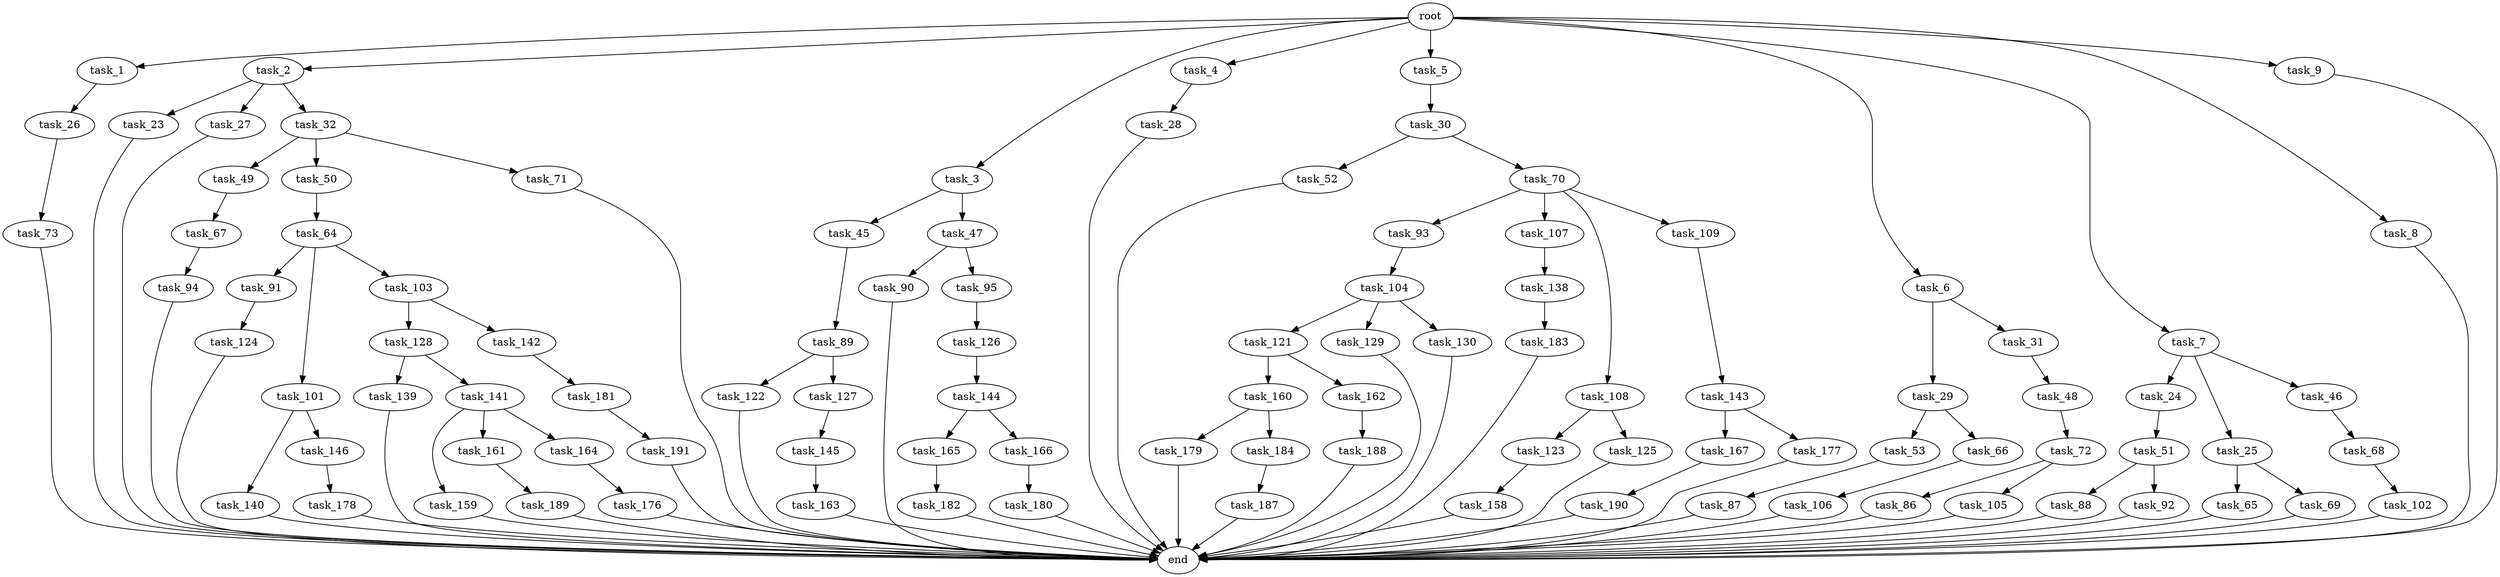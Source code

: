 digraph G {
  root [size="0.000000"];
  task_1 [size="1.024000"];
  task_2 [size="1.024000"];
  task_3 [size="1.024000"];
  task_4 [size="1.024000"];
  task_5 [size="1.024000"];
  task_6 [size="1.024000"];
  task_7 [size="1.024000"];
  task_8 [size="1.024000"];
  task_9 [size="1.024000"];
  task_23 [size="420906795.008000"];
  task_24 [size="137438953.472000"];
  task_25 [size="137438953.472000"];
  task_26 [size="695784701.952000"];
  task_27 [size="420906795.008000"];
  task_28 [size="420906795.008000"];
  task_29 [size="137438953.472000"];
  task_30 [size="420906795.008000"];
  task_31 [size="137438953.472000"];
  task_32 [size="420906795.008000"];
  task_45 [size="77309411.328000"];
  task_46 [size="137438953.472000"];
  task_47 [size="77309411.328000"];
  task_48 [size="695784701.952000"];
  task_49 [size="77309411.328000"];
  task_50 [size="77309411.328000"];
  task_51 [size="549755813.888000"];
  task_52 [size="549755813.888000"];
  task_53 [size="695784701.952000"];
  task_64 [size="309237645.312000"];
  task_65 [size="137438953.472000"];
  task_66 [size="695784701.952000"];
  task_67 [size="309237645.312000"];
  task_68 [size="137438953.472000"];
  task_69 [size="137438953.472000"];
  task_70 [size="549755813.888000"];
  task_71 [size="77309411.328000"];
  task_72 [size="695784701.952000"];
  task_73 [size="34359738.368000"];
  task_86 [size="695784701.952000"];
  task_87 [size="549755813.888000"];
  task_88 [size="549755813.888000"];
  task_89 [size="214748364.800000"];
  task_90 [size="420906795.008000"];
  task_91 [size="420906795.008000"];
  task_92 [size="549755813.888000"];
  task_93 [size="420906795.008000"];
  task_94 [size="549755813.888000"];
  task_95 [size="420906795.008000"];
  task_101 [size="420906795.008000"];
  task_102 [size="137438953.472000"];
  task_103 [size="420906795.008000"];
  task_104 [size="214748364.800000"];
  task_105 [size="695784701.952000"];
  task_106 [size="214748364.800000"];
  task_107 [size="420906795.008000"];
  task_108 [size="420906795.008000"];
  task_109 [size="420906795.008000"];
  task_121 [size="695784701.952000"];
  task_122 [size="549755813.888000"];
  task_123 [size="34359738.368000"];
  task_124 [size="549755813.888000"];
  task_125 [size="34359738.368000"];
  task_126 [size="858993459.200000"];
  task_127 [size="549755813.888000"];
  task_128 [size="309237645.312000"];
  task_129 [size="695784701.952000"];
  task_130 [size="695784701.952000"];
  task_138 [size="214748364.800000"];
  task_139 [size="214748364.800000"];
  task_140 [size="34359738.368000"];
  task_141 [size="214748364.800000"];
  task_142 [size="309237645.312000"];
  task_143 [size="214748364.800000"];
  task_144 [size="34359738.368000"];
  task_145 [size="549755813.888000"];
  task_146 [size="34359738.368000"];
  task_158 [size="858993459.200000"];
  task_159 [size="214748364.800000"];
  task_160 [size="137438953.472000"];
  task_161 [size="214748364.800000"];
  task_162 [size="137438953.472000"];
  task_163 [size="309237645.312000"];
  task_164 [size="214748364.800000"];
  task_165 [size="137438953.472000"];
  task_166 [size="137438953.472000"];
  task_167 [size="858993459.200000"];
  task_176 [size="137438953.472000"];
  task_177 [size="858993459.200000"];
  task_178 [size="420906795.008000"];
  task_179 [size="695784701.952000"];
  task_180 [size="137438953.472000"];
  task_181 [size="137438953.472000"];
  task_182 [size="420906795.008000"];
  task_183 [size="858993459.200000"];
  task_184 [size="695784701.952000"];
  task_187 [size="309237645.312000"];
  task_188 [size="214748364.800000"];
  task_189 [size="77309411.328000"];
  task_190 [size="214748364.800000"];
  task_191 [size="34359738.368000"];
  end [size="0.000000"];

  root -> task_1 [size="1.000000"];
  root -> task_2 [size="1.000000"];
  root -> task_3 [size="1.000000"];
  root -> task_4 [size="1.000000"];
  root -> task_5 [size="1.000000"];
  root -> task_6 [size="1.000000"];
  root -> task_7 [size="1.000000"];
  root -> task_8 [size="1.000000"];
  root -> task_9 [size="1.000000"];
  task_1 -> task_26 [size="679477248.000000"];
  task_2 -> task_23 [size="411041792.000000"];
  task_2 -> task_27 [size="411041792.000000"];
  task_2 -> task_32 [size="411041792.000000"];
  task_3 -> task_45 [size="75497472.000000"];
  task_3 -> task_47 [size="75497472.000000"];
  task_4 -> task_28 [size="411041792.000000"];
  task_5 -> task_30 [size="411041792.000000"];
  task_6 -> task_29 [size="134217728.000000"];
  task_6 -> task_31 [size="134217728.000000"];
  task_7 -> task_24 [size="134217728.000000"];
  task_7 -> task_25 [size="134217728.000000"];
  task_7 -> task_46 [size="134217728.000000"];
  task_8 -> end [size="1.000000"];
  task_9 -> end [size="1.000000"];
  task_23 -> end [size="1.000000"];
  task_24 -> task_51 [size="536870912.000000"];
  task_25 -> task_65 [size="134217728.000000"];
  task_25 -> task_69 [size="134217728.000000"];
  task_26 -> task_73 [size="33554432.000000"];
  task_27 -> end [size="1.000000"];
  task_28 -> end [size="1.000000"];
  task_29 -> task_53 [size="679477248.000000"];
  task_29 -> task_66 [size="679477248.000000"];
  task_30 -> task_52 [size="536870912.000000"];
  task_30 -> task_70 [size="536870912.000000"];
  task_31 -> task_48 [size="679477248.000000"];
  task_32 -> task_49 [size="75497472.000000"];
  task_32 -> task_50 [size="75497472.000000"];
  task_32 -> task_71 [size="75497472.000000"];
  task_45 -> task_89 [size="209715200.000000"];
  task_46 -> task_68 [size="134217728.000000"];
  task_47 -> task_90 [size="411041792.000000"];
  task_47 -> task_95 [size="411041792.000000"];
  task_48 -> task_72 [size="679477248.000000"];
  task_49 -> task_67 [size="301989888.000000"];
  task_50 -> task_64 [size="301989888.000000"];
  task_51 -> task_88 [size="536870912.000000"];
  task_51 -> task_92 [size="536870912.000000"];
  task_52 -> end [size="1.000000"];
  task_53 -> task_87 [size="536870912.000000"];
  task_64 -> task_91 [size="411041792.000000"];
  task_64 -> task_101 [size="411041792.000000"];
  task_64 -> task_103 [size="411041792.000000"];
  task_65 -> end [size="1.000000"];
  task_66 -> task_106 [size="209715200.000000"];
  task_67 -> task_94 [size="536870912.000000"];
  task_68 -> task_102 [size="134217728.000000"];
  task_69 -> end [size="1.000000"];
  task_70 -> task_93 [size="411041792.000000"];
  task_70 -> task_107 [size="411041792.000000"];
  task_70 -> task_108 [size="411041792.000000"];
  task_70 -> task_109 [size="411041792.000000"];
  task_71 -> end [size="1.000000"];
  task_72 -> task_86 [size="679477248.000000"];
  task_72 -> task_105 [size="679477248.000000"];
  task_73 -> end [size="1.000000"];
  task_86 -> end [size="1.000000"];
  task_87 -> end [size="1.000000"];
  task_88 -> end [size="1.000000"];
  task_89 -> task_122 [size="536870912.000000"];
  task_89 -> task_127 [size="536870912.000000"];
  task_90 -> end [size="1.000000"];
  task_91 -> task_124 [size="536870912.000000"];
  task_92 -> end [size="1.000000"];
  task_93 -> task_104 [size="209715200.000000"];
  task_94 -> end [size="1.000000"];
  task_95 -> task_126 [size="838860800.000000"];
  task_101 -> task_140 [size="33554432.000000"];
  task_101 -> task_146 [size="33554432.000000"];
  task_102 -> end [size="1.000000"];
  task_103 -> task_128 [size="301989888.000000"];
  task_103 -> task_142 [size="301989888.000000"];
  task_104 -> task_121 [size="679477248.000000"];
  task_104 -> task_129 [size="679477248.000000"];
  task_104 -> task_130 [size="679477248.000000"];
  task_105 -> end [size="1.000000"];
  task_106 -> end [size="1.000000"];
  task_107 -> task_138 [size="209715200.000000"];
  task_108 -> task_123 [size="33554432.000000"];
  task_108 -> task_125 [size="33554432.000000"];
  task_109 -> task_143 [size="209715200.000000"];
  task_121 -> task_160 [size="134217728.000000"];
  task_121 -> task_162 [size="134217728.000000"];
  task_122 -> end [size="1.000000"];
  task_123 -> task_158 [size="838860800.000000"];
  task_124 -> end [size="1.000000"];
  task_125 -> end [size="1.000000"];
  task_126 -> task_144 [size="33554432.000000"];
  task_127 -> task_145 [size="536870912.000000"];
  task_128 -> task_139 [size="209715200.000000"];
  task_128 -> task_141 [size="209715200.000000"];
  task_129 -> end [size="1.000000"];
  task_130 -> end [size="1.000000"];
  task_138 -> task_183 [size="838860800.000000"];
  task_139 -> end [size="1.000000"];
  task_140 -> end [size="1.000000"];
  task_141 -> task_159 [size="209715200.000000"];
  task_141 -> task_161 [size="209715200.000000"];
  task_141 -> task_164 [size="209715200.000000"];
  task_142 -> task_181 [size="134217728.000000"];
  task_143 -> task_167 [size="838860800.000000"];
  task_143 -> task_177 [size="838860800.000000"];
  task_144 -> task_165 [size="134217728.000000"];
  task_144 -> task_166 [size="134217728.000000"];
  task_145 -> task_163 [size="301989888.000000"];
  task_146 -> task_178 [size="411041792.000000"];
  task_158 -> end [size="1.000000"];
  task_159 -> end [size="1.000000"];
  task_160 -> task_179 [size="679477248.000000"];
  task_160 -> task_184 [size="679477248.000000"];
  task_161 -> task_189 [size="75497472.000000"];
  task_162 -> task_188 [size="209715200.000000"];
  task_163 -> end [size="1.000000"];
  task_164 -> task_176 [size="134217728.000000"];
  task_165 -> task_182 [size="411041792.000000"];
  task_166 -> task_180 [size="134217728.000000"];
  task_167 -> task_190 [size="209715200.000000"];
  task_176 -> end [size="1.000000"];
  task_177 -> end [size="1.000000"];
  task_178 -> end [size="1.000000"];
  task_179 -> end [size="1.000000"];
  task_180 -> end [size="1.000000"];
  task_181 -> task_191 [size="33554432.000000"];
  task_182 -> end [size="1.000000"];
  task_183 -> end [size="1.000000"];
  task_184 -> task_187 [size="301989888.000000"];
  task_187 -> end [size="1.000000"];
  task_188 -> end [size="1.000000"];
  task_189 -> end [size="1.000000"];
  task_190 -> end [size="1.000000"];
  task_191 -> end [size="1.000000"];
}
